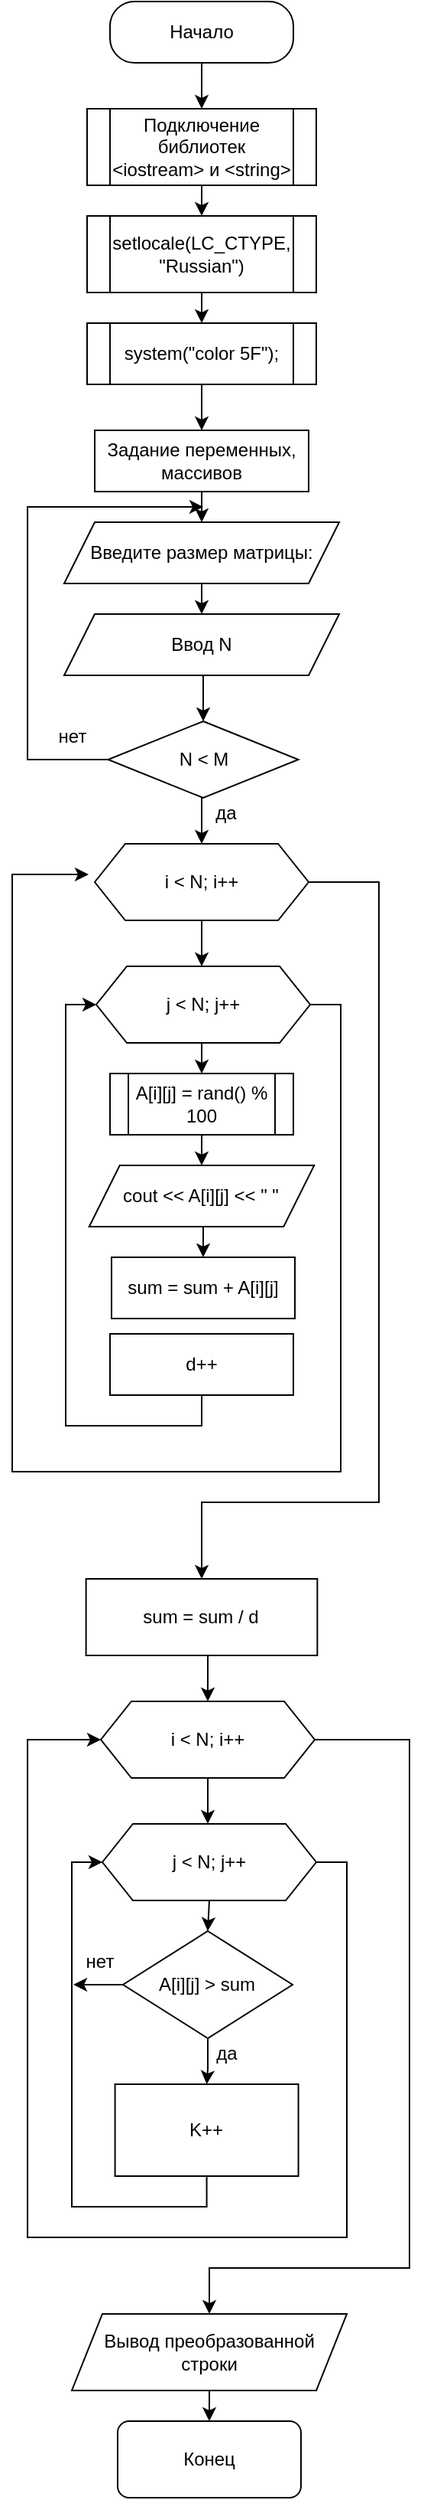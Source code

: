 <mxfile version="13.9.9" type="device" pages="2"><diagram id="VwsgiPakVM_n2gE68wag" name="Страница 1"><mxGraphModel dx="727" dy="856" grid="1" gridSize="10" guides="1" tooltips="1" connect="1" arrows="1" fold="1" page="1" pageScale="1" pageWidth="827" pageHeight="1169" math="0" shadow="0"><root><mxCell id="0"/><mxCell id="1" parent="0"/><mxCell id="G8iRpEuHHdSyhAjm9Rf_-1" style="edgeStyle=orthogonalEdgeStyle;rounded=0;orthogonalLoop=1;jettySize=auto;html=1;exitX=0.5;exitY=1;exitDx=0;exitDy=0;entryX=0.5;entryY=0;entryDx=0;entryDy=0;" edge="1" parent="1" source="G8iRpEuHHdSyhAjm9Rf_-2"><mxGeometry relative="1" as="geometry"><mxPoint x="344" y="120" as="targetPoint"/></mxGeometry></mxCell><mxCell id="G8iRpEuHHdSyhAjm9Rf_-2" value="Начало" style="rounded=1;whiteSpace=wrap;html=1;fontSize=12;glass=0;strokeWidth=1;shadow=0;arcSize=40;" vertex="1" parent="1"><mxGeometry x="284" y="50" width="120" height="40" as="geometry"/></mxCell><mxCell id="G8iRpEuHHdSyhAjm9Rf_-3" style="edgeStyle=orthogonalEdgeStyle;rounded=0;orthogonalLoop=1;jettySize=auto;html=1;exitX=0.5;exitY=1;exitDx=0;exitDy=0;entryX=0.5;entryY=0;entryDx=0;entryDy=0;" edge="1" parent="1"><mxGeometry relative="1" as="geometry"><mxPoint x="344" y="370" as="sourcePoint"/><mxPoint x="344" y="390" as="targetPoint"/></mxGeometry></mxCell><mxCell id="G8iRpEuHHdSyhAjm9Rf_-4" style="edgeStyle=orthogonalEdgeStyle;rounded=0;orthogonalLoop=1;jettySize=auto;html=1;exitX=0.5;exitY=1;exitDx=0;exitDy=0;entryX=0.5;entryY=0;entryDx=0;entryDy=0;" edge="1" parent="1"><mxGeometry relative="1" as="geometry"><mxPoint x="344" y="600" as="targetPoint"/><mxPoint x="344" y="570" as="sourcePoint"/></mxGeometry></mxCell><mxCell id="G8iRpEuHHdSyhAjm9Rf_-5" value="Конец" style="rounded=1;whiteSpace=wrap;html=1;" vertex="1" parent="1"><mxGeometry x="288.99" y="1630" width="120" height="50" as="geometry"/></mxCell><mxCell id="G8iRpEuHHdSyhAjm9Rf_-6" style="edgeStyle=orthogonalEdgeStyle;rounded=0;orthogonalLoop=1;jettySize=auto;html=1;exitX=0.5;exitY=1;exitDx=0;exitDy=0;entryX=0.5;entryY=0;entryDx=0;entryDy=0;" edge="1" parent="1"><mxGeometry relative="1" as="geometry"><mxPoint x="344" y="650" as="sourcePoint"/><mxPoint x="344" y="680" as="targetPoint"/></mxGeometry></mxCell><mxCell id="G8iRpEuHHdSyhAjm9Rf_-7" style="edgeStyle=orthogonalEdgeStyle;rounded=0;orthogonalLoop=1;jettySize=auto;html=1;exitX=0.5;exitY=1;exitDx=0;exitDy=0;" edge="1" parent="1" source="G8iRpEuHHdSyhAjm9Rf_-8"><mxGeometry relative="1" as="geometry"><mxPoint x="344" y="450" as="targetPoint"/></mxGeometry></mxCell><mxCell id="G8iRpEuHHdSyhAjm9Rf_-8" value="Введите размер матрицы:" style="shape=parallelogram;perimeter=parallelogramPerimeter;whiteSpace=wrap;html=1;fixedSize=1;" vertex="1" parent="1"><mxGeometry x="254" y="390" width="180" height="40" as="geometry"/></mxCell><mxCell id="G8iRpEuHHdSyhAjm9Rf_-9" style="edgeStyle=orthogonalEdgeStyle;rounded=0;orthogonalLoop=1;jettySize=auto;html=1;exitX=1;exitY=0.5;exitDx=0;exitDy=0;" edge="1" parent="1" source="G8iRpEuHHdSyhAjm9Rf_-10"><mxGeometry relative="1" as="geometry"><Array as="points"><mxPoint x="460" y="625"/><mxPoint x="460" y="1030"/><mxPoint x="344" y="1030"/></Array><mxPoint x="344" y="1080" as="targetPoint"/></mxGeometry></mxCell><mxCell id="G8iRpEuHHdSyhAjm9Rf_-10" value="i &amp;lt; N; i++" style="shape=hexagon;perimeter=hexagonPerimeter2;whiteSpace=wrap;html=1;fixedSize=1;" vertex="1" parent="1"><mxGeometry x="274" y="600" width="140" height="50" as="geometry"/></mxCell><mxCell id="G8iRpEuHHdSyhAjm9Rf_-11" value="Задание переменных, массивов" style="rounded=0;whiteSpace=wrap;html=1;" vertex="1" parent="1"><mxGeometry x="274" y="330" width="140" height="40" as="geometry"/></mxCell><mxCell id="G8iRpEuHHdSyhAjm9Rf_-13" style="edgeStyle=orthogonalEdgeStyle;rounded=0;orthogonalLoop=1;jettySize=auto;html=1;exitX=0.5;exitY=1;exitDx=0;exitDy=0;entryX=0.5;entryY=0;entryDx=0;entryDy=0;" edge="1" parent="1" source="G8iRpEuHHdSyhAjm9Rf_-14" target="G8iRpEuHHdSyhAjm9Rf_-16"><mxGeometry relative="1" as="geometry"/></mxCell><mxCell id="G8iRpEuHHdSyhAjm9Rf_-14" value="Подключение библиотек &amp;lt;iostream&amp;gt; и &amp;lt;string&amp;gt;" style="shape=process;whiteSpace=wrap;html=1;backgroundOutline=1;" vertex="1" parent="1"><mxGeometry x="269" y="120" width="150" height="50" as="geometry"/></mxCell><mxCell id="G8iRpEuHHdSyhAjm9Rf_-15" style="edgeStyle=orthogonalEdgeStyle;rounded=0;orthogonalLoop=1;jettySize=auto;html=1;exitX=0.5;exitY=1;exitDx=0;exitDy=0;entryX=0.5;entryY=0;entryDx=0;entryDy=0;" edge="1" parent="1" source="G8iRpEuHHdSyhAjm9Rf_-16" target="G8iRpEuHHdSyhAjm9Rf_-18"><mxGeometry relative="1" as="geometry"/></mxCell><mxCell id="G8iRpEuHHdSyhAjm9Rf_-16" value="setlocale(LC_CTYPE, &quot;Russian&quot;)" style="shape=process;whiteSpace=wrap;html=1;backgroundOutline=1;" vertex="1" parent="1"><mxGeometry x="269" y="190" width="150" height="50" as="geometry"/></mxCell><mxCell id="G8iRpEuHHdSyhAjm9Rf_-17" style="edgeStyle=orthogonalEdgeStyle;rounded=0;orthogonalLoop=1;jettySize=auto;html=1;exitX=0.5;exitY=1;exitDx=0;exitDy=0;entryX=0.5;entryY=0;entryDx=0;entryDy=0;" edge="1" parent="1" source="G8iRpEuHHdSyhAjm9Rf_-18" target="G8iRpEuHHdSyhAjm9Rf_-11"><mxGeometry relative="1" as="geometry"/></mxCell><mxCell id="G8iRpEuHHdSyhAjm9Rf_-18" value="system(&quot;color 5F&quot;);" style="shape=process;whiteSpace=wrap;html=1;backgroundOutline=1;" vertex="1" parent="1"><mxGeometry x="269" y="260" width="150" height="40" as="geometry"/></mxCell><mxCell id="G8iRpEuHHdSyhAjm9Rf_-19" style="edgeStyle=orthogonalEdgeStyle;rounded=0;orthogonalLoop=1;jettySize=auto;html=1;exitX=0.5;exitY=1;exitDx=0;exitDy=0;entryX=0.5;entryY=0;entryDx=0;entryDy=0;" edge="1" parent="1" source="G8iRpEuHHdSyhAjm9Rf_-20" target="G8iRpEuHHdSyhAjm9Rf_-5"><mxGeometry relative="1" as="geometry"/></mxCell><mxCell id="G8iRpEuHHdSyhAjm9Rf_-20" value="Вывод преобразованной&lt;br&gt;строки" style="shape=parallelogram;perimeter=parallelogramPerimeter;whiteSpace=wrap;html=1;fixedSize=1;" vertex="1" parent="1"><mxGeometry x="258.99" y="1560" width="180" height="50" as="geometry"/></mxCell><mxCell id="G8iRpEuHHdSyhAjm9Rf_-33" style="edgeStyle=orthogonalEdgeStyle;rounded=0;orthogonalLoop=1;jettySize=auto;html=1;exitX=0.5;exitY=1;exitDx=0;exitDy=0;entryX=0.5;entryY=0;entryDx=0;entryDy=0;" edge="1" parent="1" source="G8iRpEuHHdSyhAjm9Rf_-31" target="G8iRpEuHHdSyhAjm9Rf_-32"><mxGeometry relative="1" as="geometry"/></mxCell><mxCell id="G8iRpEuHHdSyhAjm9Rf_-31" value="Ввод N" style="shape=parallelogram;perimeter=parallelogramPerimeter;whiteSpace=wrap;html=1;fixedSize=1;" vertex="1" parent="1"><mxGeometry x="254" y="450" width="180" height="40" as="geometry"/></mxCell><mxCell id="G8iRpEuHHdSyhAjm9Rf_-35" style="edgeStyle=orthogonalEdgeStyle;rounded=0;orthogonalLoop=1;jettySize=auto;html=1;exitX=0;exitY=0.5;exitDx=0;exitDy=0;" edge="1" parent="1" source="G8iRpEuHHdSyhAjm9Rf_-32"><mxGeometry relative="1" as="geometry"><mxPoint x="345" y="380" as="targetPoint"/><Array as="points"><mxPoint x="230" y="545"/><mxPoint x="230" y="380"/></Array></mxGeometry></mxCell><mxCell id="G8iRpEuHHdSyhAjm9Rf_-32" value="N &amp;lt; M" style="rhombus;whiteSpace=wrap;html=1;" vertex="1" parent="1"><mxGeometry x="282.75" y="520" width="124.5" height="50" as="geometry"/></mxCell><mxCell id="G8iRpEuHHdSyhAjm9Rf_-34" value="да" style="text;html=1;strokeColor=none;fillColor=none;align=center;verticalAlign=middle;whiteSpace=wrap;rounded=0;" vertex="1" parent="1"><mxGeometry x="340" y="570" width="40" height="20" as="geometry"/></mxCell><mxCell id="G8iRpEuHHdSyhAjm9Rf_-36" value="нет" style="text;html=1;align=center;verticalAlign=middle;resizable=0;points=[];autosize=1;" vertex="1" parent="1"><mxGeometry x="244" y="520" width="30" height="20" as="geometry"/></mxCell><mxCell id="G8iRpEuHHdSyhAjm9Rf_-39" style="edgeStyle=orthogonalEdgeStyle;rounded=0;orthogonalLoop=1;jettySize=auto;html=1;exitX=0.5;exitY=1;exitDx=0;exitDy=0;entryX=0.5;entryY=0;entryDx=0;entryDy=0;" edge="1" parent="1" source="G8iRpEuHHdSyhAjm9Rf_-37" target="G8iRpEuHHdSyhAjm9Rf_-38"><mxGeometry relative="1" as="geometry"/></mxCell><mxCell id="G8iRpEuHHdSyhAjm9Rf_-46" style="edgeStyle=orthogonalEdgeStyle;rounded=0;orthogonalLoop=1;jettySize=auto;html=1;exitX=1;exitY=0.5;exitDx=0;exitDy=0;" edge="1" parent="1" source="G8iRpEuHHdSyhAjm9Rf_-37"><mxGeometry relative="1" as="geometry"><mxPoint x="270" y="620.0" as="targetPoint"/><Array as="points"><mxPoint x="435" y="705"/><mxPoint x="435" y="1010"/><mxPoint x="220" y="1010"/><mxPoint x="220" y="620"/></Array></mxGeometry></mxCell><mxCell id="G8iRpEuHHdSyhAjm9Rf_-37" value="j &amp;lt; N; j++" style="shape=hexagon;perimeter=hexagonPerimeter2;whiteSpace=wrap;html=1;fixedSize=1;" vertex="1" parent="1"><mxGeometry x="275" y="680" width="140" height="50" as="geometry"/></mxCell><mxCell id="G8iRpEuHHdSyhAjm9Rf_-42" style="edgeStyle=orthogonalEdgeStyle;rounded=0;orthogonalLoop=1;jettySize=auto;html=1;exitX=0.5;exitY=1;exitDx=0;exitDy=0;entryX=0.5;entryY=0;entryDx=0;entryDy=0;" edge="1" parent="1" source="G8iRpEuHHdSyhAjm9Rf_-38" target="G8iRpEuHHdSyhAjm9Rf_-40"><mxGeometry relative="1" as="geometry"/></mxCell><mxCell id="G8iRpEuHHdSyhAjm9Rf_-38" value="A[i][j] = rand() % 100" style="shape=process;whiteSpace=wrap;html=1;backgroundOutline=1;" vertex="1" parent="1"><mxGeometry x="284" y="750" width="120" height="40" as="geometry"/></mxCell><mxCell id="G8iRpEuHHdSyhAjm9Rf_-43" style="edgeStyle=orthogonalEdgeStyle;rounded=0;orthogonalLoop=1;jettySize=auto;html=1;exitX=0.5;exitY=1;exitDx=0;exitDy=0;entryX=0.5;entryY=0;entryDx=0;entryDy=0;" edge="1" parent="1" source="G8iRpEuHHdSyhAjm9Rf_-40" target="G8iRpEuHHdSyhAjm9Rf_-41"><mxGeometry relative="1" as="geometry"/></mxCell><mxCell id="G8iRpEuHHdSyhAjm9Rf_-40" value="cout &amp;lt;&amp;lt; A[i][j] &amp;lt;&amp;lt; &quot; &quot;" style="shape=parallelogram;perimeter=parallelogramPerimeter;whiteSpace=wrap;html=1;fixedSize=1;" vertex="1" parent="1"><mxGeometry x="270.37" y="810" width="147.25" height="40" as="geometry"/></mxCell><mxCell id="G8iRpEuHHdSyhAjm9Rf_-41" value="sum = sum + A[i][j]" style="rounded=0;whiteSpace=wrap;html=1;" vertex="1" parent="1"><mxGeometry x="285" y="870" width="120" height="40" as="geometry"/></mxCell><mxCell id="G8iRpEuHHdSyhAjm9Rf_-45" style="edgeStyle=orthogonalEdgeStyle;rounded=0;orthogonalLoop=1;jettySize=auto;html=1;exitX=0.5;exitY=1;exitDx=0;exitDy=0;entryX=0;entryY=0.5;entryDx=0;entryDy=0;" edge="1" parent="1" source="G8iRpEuHHdSyhAjm9Rf_-44" target="G8iRpEuHHdSyhAjm9Rf_-37"><mxGeometry relative="1" as="geometry"><Array as="points"><mxPoint x="344" y="980"/><mxPoint x="255" y="980"/><mxPoint x="255" y="705"/></Array></mxGeometry></mxCell><mxCell id="G8iRpEuHHdSyhAjm9Rf_-44" value="d++" style="rounded=0;whiteSpace=wrap;html=1;" vertex="1" parent="1"><mxGeometry x="284" y="920" width="120" height="40" as="geometry"/></mxCell><mxCell id="G8iRpEuHHdSyhAjm9Rf_-62" style="edgeStyle=orthogonalEdgeStyle;rounded=0;orthogonalLoop=1;jettySize=auto;html=1;exitX=0.5;exitY=1;exitDx=0;exitDy=0;entryX=0.5;entryY=0;entryDx=0;entryDy=0;" edge="1" parent="1" source="G8iRpEuHHdSyhAjm9Rf_-47" target="G8iRpEuHHdSyhAjm9Rf_-50"><mxGeometry relative="1" as="geometry"/></mxCell><mxCell id="G8iRpEuHHdSyhAjm9Rf_-47" value="sum = sum / d" style="rounded=0;whiteSpace=wrap;html=1;" vertex="1" parent="1"><mxGeometry x="268.31" y="1080" width="151.37" height="50" as="geometry"/></mxCell><mxCell id="G8iRpEuHHdSyhAjm9Rf_-48" style="edgeStyle=orthogonalEdgeStyle;rounded=0;orthogonalLoop=1;jettySize=auto;html=1;exitX=0.5;exitY=1;exitDx=0;exitDy=0;entryX=0.5;entryY=0;entryDx=0;entryDy=0;" edge="1" parent="1"><mxGeometry relative="1" as="geometry"><mxPoint x="347.99" y="1210.0" as="sourcePoint"/><mxPoint x="347.99" y="1240.0" as="targetPoint"/></mxGeometry></mxCell><mxCell id="G8iRpEuHHdSyhAjm9Rf_-69" style="edgeStyle=orthogonalEdgeStyle;rounded=0;orthogonalLoop=1;jettySize=auto;html=1;exitX=1;exitY=0.5;exitDx=0;exitDy=0;" edge="1" parent="1" source="G8iRpEuHHdSyhAjm9Rf_-50" target="G8iRpEuHHdSyhAjm9Rf_-20"><mxGeometry relative="1" as="geometry"><Array as="points"><mxPoint x="480" y="1185"/><mxPoint x="480" y="1530"/><mxPoint x="349" y="1530"/></Array></mxGeometry></mxCell><mxCell id="G8iRpEuHHdSyhAjm9Rf_-50" value="i &amp;lt; N; i++" style="shape=hexagon;perimeter=hexagonPerimeter2;whiteSpace=wrap;html=1;fixedSize=1;" vertex="1" parent="1"><mxGeometry x="277.99" y="1160" width="140" height="50" as="geometry"/></mxCell><mxCell id="G8iRpEuHHdSyhAjm9Rf_-51" style="edgeStyle=orthogonalEdgeStyle;rounded=0;orthogonalLoop=1;jettySize=auto;html=1;exitX=0.5;exitY=1;exitDx=0;exitDy=0;entryX=0.5;entryY=0;entryDx=0;entryDy=0;" edge="1" parent="1" source="G8iRpEuHHdSyhAjm9Rf_-53"><mxGeometry relative="1" as="geometry"><mxPoint x="347.99" y="1310" as="targetPoint"/></mxGeometry></mxCell><mxCell id="G8iRpEuHHdSyhAjm9Rf_-70" style="edgeStyle=orthogonalEdgeStyle;rounded=0;orthogonalLoop=1;jettySize=auto;html=1;exitX=1;exitY=0.5;exitDx=0;exitDy=0;entryX=0;entryY=0.5;entryDx=0;entryDy=0;" edge="1" parent="1" source="G8iRpEuHHdSyhAjm9Rf_-53" target="G8iRpEuHHdSyhAjm9Rf_-50"><mxGeometry relative="1" as="geometry"><Array as="points"><mxPoint x="439" y="1265"/><mxPoint x="439" y="1510"/><mxPoint x="230" y="1510"/><mxPoint x="230" y="1185"/></Array></mxGeometry></mxCell><mxCell id="G8iRpEuHHdSyhAjm9Rf_-53" value="j &amp;lt; N; j++" style="shape=hexagon;perimeter=hexagonPerimeter2;whiteSpace=wrap;html=1;fixedSize=1;" vertex="1" parent="1"><mxGeometry x="278.99" y="1240" width="140" height="50" as="geometry"/></mxCell><mxCell id="G8iRpEuHHdSyhAjm9Rf_-65" style="edgeStyle=orthogonalEdgeStyle;rounded=0;orthogonalLoop=1;jettySize=auto;html=1;exitX=0;exitY=0.5;exitDx=0;exitDy=0;" edge="1" parent="1" source="G8iRpEuHHdSyhAjm9Rf_-64"><mxGeometry relative="1" as="geometry"><mxPoint x="260" y="1345.429" as="targetPoint"/></mxGeometry></mxCell><mxCell id="G8iRpEuHHdSyhAjm9Rf_-66" style="edgeStyle=orthogonalEdgeStyle;rounded=0;orthogonalLoop=1;jettySize=auto;html=1;exitX=0.5;exitY=1;exitDx=0;exitDy=0;" edge="1" parent="1" source="G8iRpEuHHdSyhAjm9Rf_-64" target="G8iRpEuHHdSyhAjm9Rf_-67"><mxGeometry relative="1" as="geometry"><mxPoint x="347.286" y="1440" as="targetPoint"/></mxGeometry></mxCell><mxCell id="G8iRpEuHHdSyhAjm9Rf_-64" value="A[i][j] &amp;gt; sum" style="rhombus;whiteSpace=wrap;html=1;" vertex="1" parent="1"><mxGeometry x="292.49" y="1310" width="111.01" height="70" as="geometry"/></mxCell><mxCell id="G8iRpEuHHdSyhAjm9Rf_-68" style="edgeStyle=orthogonalEdgeStyle;rounded=0;orthogonalLoop=1;jettySize=auto;html=1;exitX=0.5;exitY=1;exitDx=0;exitDy=0;entryX=0;entryY=0.5;entryDx=0;entryDy=0;" edge="1" parent="1" source="G8iRpEuHHdSyhAjm9Rf_-67" target="G8iRpEuHHdSyhAjm9Rf_-53"><mxGeometry relative="1" as="geometry"><Array as="points"><mxPoint x="347" y="1490"/><mxPoint x="259" y="1490"/><mxPoint x="259" y="1265"/></Array></mxGeometry></mxCell><mxCell id="G8iRpEuHHdSyhAjm9Rf_-67" value="K++" style="rounded=0;whiteSpace=wrap;html=1;" vertex="1" parent="1"><mxGeometry x="287.286" y="1410" width="120" height="60" as="geometry"/></mxCell><mxCell id="G8iRpEuHHdSyhAjm9Rf_-71" value="да" style="text;html=1;align=center;verticalAlign=middle;resizable=0;points=[];autosize=1;" vertex="1" parent="1"><mxGeometry x="345" y="1380" width="30" height="20" as="geometry"/></mxCell><mxCell id="G8iRpEuHHdSyhAjm9Rf_-72" value="нет" style="text;html=1;align=center;verticalAlign=middle;resizable=0;points=[];autosize=1;" vertex="1" parent="1"><mxGeometry x="262.49" y="1320" width="30" height="20" as="geometry"/></mxCell></root></mxGraphModel></diagram><diagram id="GJTDcfI-UlYJy17c7XPh" name="Страница 2"><mxGraphModel dx="599" dy="705" grid="1" gridSize="10" guides="1" tooltips="1" connect="1" arrows="1" fold="1" page="1" pageScale="1" pageWidth="827" pageHeight="1169" math="0" shadow="0"><root><mxCell id="idYTpnSbqQz4V-VLCNb9-0"/><mxCell id="idYTpnSbqQz4V-VLCNb9-1" parent="idYTpnSbqQz4V-VLCNb9-0"/><mxCell id="1GQnOdvc4HSOcFrg8C30-0" style="edgeStyle=orthogonalEdgeStyle;rounded=0;orthogonalLoop=1;jettySize=auto;html=1;exitX=0.5;exitY=1;exitDx=0;exitDy=0;entryX=0.5;entryY=0;entryDx=0;entryDy=0;" edge="1" parent="idYTpnSbqQz4V-VLCNb9-1" source="1GQnOdvc4HSOcFrg8C30-1"><mxGeometry relative="1" as="geometry"><mxPoint x="344" y="120" as="targetPoint"/></mxGeometry></mxCell><mxCell id="1GQnOdvc4HSOcFrg8C30-1" value="Начало" style="rounded=1;whiteSpace=wrap;html=1;fontSize=12;glass=0;strokeWidth=1;shadow=0;arcSize=40;" vertex="1" parent="idYTpnSbqQz4V-VLCNb9-1"><mxGeometry x="284" y="50" width="120" height="40" as="geometry"/></mxCell><mxCell id="1GQnOdvc4HSOcFrg8C30-4" value="Конец" style="rounded=1;whiteSpace=wrap;html=1;" vertex="1" parent="idYTpnSbqQz4V-VLCNb9-1"><mxGeometry x="288.48" y="1690" width="120" height="50" as="geometry"/></mxCell><mxCell id="0QwOuYM14ga-oJ5qU6xC-13" style="edgeStyle=orthogonalEdgeStyle;rounded=0;orthogonalLoop=1;jettySize=auto;html=1;exitX=0.5;exitY=1;exitDx=0;exitDy=0;entryX=0.5;entryY=0;entryDx=0;entryDy=0;" edge="1" parent="idYTpnSbqQz4V-VLCNb9-1" source="1GQnOdvc4HSOcFrg8C30-10" target="0QwOuYM14ga-oJ5qU6xC-2"><mxGeometry relative="1" as="geometry"/></mxCell><mxCell id="1GQnOdvc4HSOcFrg8C30-10" value="Задание переменных, массивов" style="rounded=0;whiteSpace=wrap;html=1;" vertex="1" parent="idYTpnSbqQz4V-VLCNb9-1"><mxGeometry x="274" y="330" width="140" height="40" as="geometry"/></mxCell><mxCell id="1GQnOdvc4HSOcFrg8C30-11" style="edgeStyle=orthogonalEdgeStyle;rounded=0;orthogonalLoop=1;jettySize=auto;html=1;exitX=0.5;exitY=1;exitDx=0;exitDy=0;entryX=0.5;entryY=0;entryDx=0;entryDy=0;" edge="1" parent="idYTpnSbqQz4V-VLCNb9-1" source="1GQnOdvc4HSOcFrg8C30-12" target="1GQnOdvc4HSOcFrg8C30-14"><mxGeometry relative="1" as="geometry"/></mxCell><mxCell id="1GQnOdvc4HSOcFrg8C30-12" value="Подключение библиотек &amp;lt;iostream&amp;gt; и &amp;lt;string&amp;gt;" style="shape=process;whiteSpace=wrap;html=1;backgroundOutline=1;" vertex="1" parent="idYTpnSbqQz4V-VLCNb9-1"><mxGeometry x="269" y="120" width="150" height="50" as="geometry"/></mxCell><mxCell id="1GQnOdvc4HSOcFrg8C30-13" style="edgeStyle=orthogonalEdgeStyle;rounded=0;orthogonalLoop=1;jettySize=auto;html=1;exitX=0.5;exitY=1;exitDx=0;exitDy=0;entryX=0.5;entryY=0;entryDx=0;entryDy=0;" edge="1" parent="idYTpnSbqQz4V-VLCNb9-1" source="1GQnOdvc4HSOcFrg8C30-14" target="1GQnOdvc4HSOcFrg8C30-16"><mxGeometry relative="1" as="geometry"/></mxCell><mxCell id="1GQnOdvc4HSOcFrg8C30-14" value="setlocale(LC_CTYPE, &quot;Russian&quot;)" style="shape=process;whiteSpace=wrap;html=1;backgroundOutline=1;" vertex="1" parent="idYTpnSbqQz4V-VLCNb9-1"><mxGeometry x="269" y="190" width="150" height="50" as="geometry"/></mxCell><mxCell id="1GQnOdvc4HSOcFrg8C30-15" style="edgeStyle=orthogonalEdgeStyle;rounded=0;orthogonalLoop=1;jettySize=auto;html=1;exitX=0.5;exitY=1;exitDx=0;exitDy=0;entryX=0.5;entryY=0;entryDx=0;entryDy=0;" edge="1" parent="idYTpnSbqQz4V-VLCNb9-1" source="1GQnOdvc4HSOcFrg8C30-16" target="1GQnOdvc4HSOcFrg8C30-10"><mxGeometry relative="1" as="geometry"/></mxCell><mxCell id="1GQnOdvc4HSOcFrg8C30-16" value="system(&quot;color 5F&quot;);" style="shape=process;whiteSpace=wrap;html=1;backgroundOutline=1;" vertex="1" parent="idYTpnSbqQz4V-VLCNb9-1"><mxGeometry x="269" y="260" width="150" height="40" as="geometry"/></mxCell><mxCell id="1GQnOdvc4HSOcFrg8C30-17" style="edgeStyle=orthogonalEdgeStyle;rounded=0;orthogonalLoop=1;jettySize=auto;html=1;exitX=0.5;exitY=1;exitDx=0;exitDy=0;entryX=0.5;entryY=0;entryDx=0;entryDy=0;" edge="1" parent="idYTpnSbqQz4V-VLCNb9-1" source="1GQnOdvc4HSOcFrg8C30-18" target="1GQnOdvc4HSOcFrg8C30-4"><mxGeometry relative="1" as="geometry"/></mxCell><mxCell id="1GQnOdvc4HSOcFrg8C30-18" value="Вывод преобразованного массива" style="shape=parallelogram;perimeter=parallelogramPerimeter;whiteSpace=wrap;html=1;fixedSize=1;" vertex="1" parent="idYTpnSbqQz4V-VLCNb9-1"><mxGeometry x="258.48" y="1620" width="180" height="50" as="geometry"/></mxCell><mxCell id="1GQnOdvc4HSOcFrg8C30-37" style="edgeStyle=orthogonalEdgeStyle;rounded=0;orthogonalLoop=1;jettySize=auto;html=1;exitX=0.5;exitY=1;exitDx=0;exitDy=0;entryX=0.5;entryY=0;entryDx=0;entryDy=0;" edge="1" parent="idYTpnSbqQz4V-VLCNb9-1"><mxGeometry relative="1" as="geometry"><mxPoint x="341.96" y="1270" as="sourcePoint"/><mxPoint x="341.96" y="1300" as="targetPoint"/></mxGeometry></mxCell><mxCell id="1GQnOdvc4HSOcFrg8C30-38" style="edgeStyle=orthogonalEdgeStyle;rounded=0;orthogonalLoop=1;jettySize=auto;html=1;exitX=1;exitY=0.5;exitDx=0;exitDy=0;" edge="1" parent="idYTpnSbqQz4V-VLCNb9-1" source="1GQnOdvc4HSOcFrg8C30-39" target="1GQnOdvc4HSOcFrg8C30-18"><mxGeometry relative="1" as="geometry"><Array as="points"><mxPoint x="473.97" y="1245"/><mxPoint x="473.97" y="1590"/><mxPoint x="342.97" y="1590"/></Array></mxGeometry></mxCell><mxCell id="1GQnOdvc4HSOcFrg8C30-39" value="i &amp;lt; N; i++" style="shape=hexagon;perimeter=hexagonPerimeter2;whiteSpace=wrap;html=1;fixedSize=1;" vertex="1" parent="idYTpnSbqQz4V-VLCNb9-1"><mxGeometry x="271.96" y="1220" width="140" height="50" as="geometry"/></mxCell><mxCell id="1GQnOdvc4HSOcFrg8C30-40" style="edgeStyle=orthogonalEdgeStyle;rounded=0;orthogonalLoop=1;jettySize=auto;html=1;exitX=0.5;exitY=1;exitDx=0;exitDy=0;entryX=0.5;entryY=0;entryDx=0;entryDy=0;" edge="1" parent="idYTpnSbqQz4V-VLCNb9-1" source="1GQnOdvc4HSOcFrg8C30-42"><mxGeometry relative="1" as="geometry"><mxPoint x="341.96" y="1370" as="targetPoint"/></mxGeometry></mxCell><mxCell id="1GQnOdvc4HSOcFrg8C30-41" style="edgeStyle=orthogonalEdgeStyle;rounded=0;orthogonalLoop=1;jettySize=auto;html=1;exitX=1;exitY=0.5;exitDx=0;exitDy=0;entryX=0;entryY=0.5;entryDx=0;entryDy=0;" edge="1" parent="idYTpnSbqQz4V-VLCNb9-1" source="1GQnOdvc4HSOcFrg8C30-42" target="1GQnOdvc4HSOcFrg8C30-39"><mxGeometry relative="1" as="geometry"><Array as="points"><mxPoint x="432.97" y="1325"/><mxPoint x="432.97" y="1570"/><mxPoint x="223.97" y="1570"/><mxPoint x="223.97" y="1245"/></Array></mxGeometry></mxCell><mxCell id="1GQnOdvc4HSOcFrg8C30-42" value="j &amp;lt; N; j++" style="shape=hexagon;perimeter=hexagonPerimeter2;whiteSpace=wrap;html=1;fixedSize=1;" vertex="1" parent="idYTpnSbqQz4V-VLCNb9-1"><mxGeometry x="272.96" y="1300" width="140" height="50" as="geometry"/></mxCell><mxCell id="1GQnOdvc4HSOcFrg8C30-46" style="edgeStyle=orthogonalEdgeStyle;rounded=0;orthogonalLoop=1;jettySize=auto;html=1;exitX=0.5;exitY=1;exitDx=0;exitDy=0;entryX=0;entryY=0.5;entryDx=0;entryDy=0;" edge="1" parent="idYTpnSbqQz4V-VLCNb9-1" source="1GQnOdvc4HSOcFrg8C30-47" target="1GQnOdvc4HSOcFrg8C30-42"><mxGeometry relative="1" as="geometry"><Array as="points"><mxPoint x="340.97" y="1550"/><mxPoint x="252.97" y="1550"/><mxPoint x="252.97" y="1325"/></Array></mxGeometry></mxCell><mxCell id="1GQnOdvc4HSOcFrg8C30-47" value="&amp;nbsp;matrix[i][q] = temp" style="rounded=0;whiteSpace=wrap;html=1;" vertex="1" parent="idYTpnSbqQz4V-VLCNb9-1"><mxGeometry x="281.26" y="1490" width="120" height="40" as="geometry"/></mxCell><mxCell id="0QwOuYM14ga-oJ5qU6xC-1" style="edgeStyle=orthogonalEdgeStyle;rounded=0;orthogonalLoop=1;jettySize=auto;html=1;exitX=0.5;exitY=1;exitDx=0;exitDy=0;entryX=0.5;entryY=0;entryDx=0;entryDy=0;" edge="1" parent="idYTpnSbqQz4V-VLCNb9-1"><mxGeometry relative="1" as="geometry"><mxPoint x="344" y="450.0" as="sourcePoint"/><mxPoint x="344" y="480.0" as="targetPoint"/></mxGeometry></mxCell><mxCell id="0QwOuYM14ga-oJ5qU6xC-19" style="edgeStyle=orthogonalEdgeStyle;rounded=0;orthogonalLoop=1;jettySize=auto;html=1;exitX=1;exitY=0.5;exitDx=0;exitDy=0;" edge="1" parent="idYTpnSbqQz4V-VLCNb9-1" source="0QwOuYM14ga-oJ5qU6xC-2"><mxGeometry relative="1" as="geometry"><mxPoint x="348" y="660.0" as="targetPoint"/><Array as="points"><mxPoint x="450" y="425"/><mxPoint x="450" y="640"/><mxPoint x="348" y="640"/></Array></mxGeometry></mxCell><mxCell id="0QwOuYM14ga-oJ5qU6xC-2" value="i &amp;lt; N; i++" style="shape=hexagon;perimeter=hexagonPerimeter2;whiteSpace=wrap;html=1;fixedSize=1;" vertex="1" parent="idYTpnSbqQz4V-VLCNb9-1"><mxGeometry x="274" y="400" width="140" height="50" as="geometry"/></mxCell><mxCell id="0QwOuYM14ga-oJ5qU6xC-3" style="edgeStyle=orthogonalEdgeStyle;rounded=0;orthogonalLoop=1;jettySize=auto;html=1;exitX=0.5;exitY=1;exitDx=0;exitDy=0;entryX=0.5;entryY=0;entryDx=0;entryDy=0;" edge="1" parent="idYTpnSbqQz4V-VLCNb9-1" source="0QwOuYM14ga-oJ5qU6xC-5" target="0QwOuYM14ga-oJ5qU6xC-7"><mxGeometry relative="1" as="geometry"/></mxCell><mxCell id="0QwOuYM14ga-oJ5qU6xC-14" style="edgeStyle=orthogonalEdgeStyle;rounded=0;orthogonalLoop=1;jettySize=auto;html=1;exitX=1;exitY=0.5;exitDx=0;exitDy=0;entryX=0;entryY=0.5;entryDx=0;entryDy=0;" edge="1" parent="idYTpnSbqQz4V-VLCNb9-1" source="0QwOuYM14ga-oJ5qU6xC-5" target="0QwOuYM14ga-oJ5qU6xC-2"><mxGeometry relative="1" as="geometry"><Array as="points"><mxPoint x="435" y="505"/><mxPoint x="435" y="630"/><mxPoint x="230" y="630"/><mxPoint x="230" y="425"/></Array></mxGeometry></mxCell><mxCell id="0QwOuYM14ga-oJ5qU6xC-5" value="j &amp;lt; M; j++" style="shape=hexagon;perimeter=hexagonPerimeter2;whiteSpace=wrap;html=1;fixedSize=1;" vertex="1" parent="idYTpnSbqQz4V-VLCNb9-1"><mxGeometry x="275" y="480" width="140" height="50" as="geometry"/></mxCell><mxCell id="0QwOuYM14ga-oJ5qU6xC-18" style="edgeStyle=orthogonalEdgeStyle;rounded=0;orthogonalLoop=1;jettySize=auto;html=1;exitX=0.5;exitY=1;exitDx=0;exitDy=0;entryX=0;entryY=0.5;entryDx=0;entryDy=0;" edge="1" parent="idYTpnSbqQz4V-VLCNb9-1" source="0QwOuYM14ga-oJ5qU6xC-7" target="0QwOuYM14ga-oJ5qU6xC-5"><mxGeometry relative="1" as="geometry"><Array as="points"><mxPoint x="344" y="610"/><mxPoint x="255" y="610"/><mxPoint x="255" y="505"/></Array></mxGeometry></mxCell><mxCell id="0QwOuYM14ga-oJ5qU6xC-7" value="matrix[i][j] = rand() % 10" style="shape=process;whiteSpace=wrap;html=1;backgroundOutline=1;" vertex="1" parent="idYTpnSbqQz4V-VLCNb9-1"><mxGeometry x="284" y="550" width="120" height="40" as="geometry"/></mxCell><mxCell id="0QwOuYM14ga-oJ5qU6xC-22" style="edgeStyle=orthogonalEdgeStyle;rounded=0;orthogonalLoop=1;jettySize=auto;html=1;exitX=0.5;exitY=1;exitDx=0;exitDy=0;entryX=0.5;entryY=0;entryDx=0;entryDy=0;" edge="1" parent="idYTpnSbqQz4V-VLCNb9-1"><mxGeometry relative="1" as="geometry"><mxPoint x="347.97" y="710" as="sourcePoint"/><mxPoint x="347.97" y="740" as="targetPoint"/></mxGeometry></mxCell><mxCell id="0QwOuYM14ga-oJ5qU6xC-35" style="edgeStyle=orthogonalEdgeStyle;rounded=0;orthogonalLoop=1;jettySize=auto;html=1;exitX=1;exitY=0.5;exitDx=0;exitDy=0;" edge="1" parent="idYTpnSbqQz4V-VLCNb9-1" source="0QwOuYM14ga-oJ5qU6xC-23" target="0QwOuYM14ga-oJ5qU6xC-34"><mxGeometry relative="1" as="geometry"><Array as="points"><mxPoint x="480" y="685"/><mxPoint x="480" y="1030"/><mxPoint x="345" y="1030"/></Array></mxGeometry></mxCell><mxCell id="0QwOuYM14ga-oJ5qU6xC-23" value="i &amp;lt; N; i++" style="shape=hexagon;perimeter=hexagonPerimeter2;whiteSpace=wrap;html=1;fixedSize=1;" vertex="1" parent="idYTpnSbqQz4V-VLCNb9-1"><mxGeometry x="277.97" y="660" width="140" height="50" as="geometry"/></mxCell><mxCell id="0QwOuYM14ga-oJ5qU6xC-24" style="edgeStyle=orthogonalEdgeStyle;rounded=0;orthogonalLoop=1;jettySize=auto;html=1;exitX=0.5;exitY=1;exitDx=0;exitDy=0;entryX=0.5;entryY=0;entryDx=0;entryDy=0;" edge="1" parent="idYTpnSbqQz4V-VLCNb9-1" source="0QwOuYM14ga-oJ5qU6xC-26"><mxGeometry relative="1" as="geometry"><mxPoint x="347.97" y="810" as="targetPoint"/></mxGeometry></mxCell><mxCell id="0QwOuYM14ga-oJ5qU6xC-25" style="edgeStyle=orthogonalEdgeStyle;rounded=0;orthogonalLoop=1;jettySize=auto;html=1;exitX=1;exitY=0.5;exitDx=0;exitDy=0;entryX=0;entryY=0.5;entryDx=0;entryDy=0;" edge="1" parent="idYTpnSbqQz4V-VLCNb9-1" source="0QwOuYM14ga-oJ5qU6xC-26" target="0QwOuYM14ga-oJ5qU6xC-23"><mxGeometry relative="1" as="geometry"><Array as="points"><mxPoint x="438.98" y="765"/><mxPoint x="438.98" y="1010"/><mxPoint x="229.98" y="1010"/><mxPoint x="229.98" y="685"/></Array></mxGeometry></mxCell><mxCell id="0QwOuYM14ga-oJ5qU6xC-26" value="j &amp;lt; N; j++" style="shape=hexagon;perimeter=hexagonPerimeter2;whiteSpace=wrap;html=1;fixedSize=1;" vertex="1" parent="idYTpnSbqQz4V-VLCNb9-1"><mxGeometry x="278.97" y="740" width="140" height="50" as="geometry"/></mxCell><mxCell id="0QwOuYM14ga-oJ5qU6xC-27" style="edgeStyle=orthogonalEdgeStyle;rounded=0;orthogonalLoop=1;jettySize=auto;html=1;exitX=0;exitY=0.5;exitDx=0;exitDy=0;" edge="1" parent="idYTpnSbqQz4V-VLCNb9-1" source="0QwOuYM14ga-oJ5qU6xC-29"><mxGeometry relative="1" as="geometry"><mxPoint x="259.98" y="845.429" as="targetPoint"/></mxGeometry></mxCell><mxCell id="0QwOuYM14ga-oJ5qU6xC-28" style="edgeStyle=orthogonalEdgeStyle;rounded=0;orthogonalLoop=1;jettySize=auto;html=1;exitX=0.5;exitY=1;exitDx=0;exitDy=0;" edge="1" parent="idYTpnSbqQz4V-VLCNb9-1" source="0QwOuYM14ga-oJ5qU6xC-29" target="0QwOuYM14ga-oJ5qU6xC-31"><mxGeometry relative="1" as="geometry"><mxPoint x="347.266" y="940" as="targetPoint"/></mxGeometry></mxCell><mxCell id="0QwOuYM14ga-oJ5qU6xC-29" value="j % M == 0" style="rhombus;whiteSpace=wrap;html=1;" vertex="1" parent="idYTpnSbqQz4V-VLCNb9-1"><mxGeometry x="292.47" y="810" width="111.01" height="70" as="geometry"/></mxCell><mxCell id="0QwOuYM14ga-oJ5qU6xC-30" style="edgeStyle=orthogonalEdgeStyle;rounded=0;orthogonalLoop=1;jettySize=auto;html=1;exitX=0.5;exitY=1;exitDx=0;exitDy=0;entryX=0;entryY=0.5;entryDx=0;entryDy=0;" edge="1" parent="idYTpnSbqQz4V-VLCNb9-1" source="0QwOuYM14ga-oJ5qU6xC-31" target="0QwOuYM14ga-oJ5qU6xC-26"><mxGeometry relative="1" as="geometry"><Array as="points"><mxPoint x="346.98" y="990"/><mxPoint x="258.98" y="990"/><mxPoint x="258.98" y="765"/></Array></mxGeometry></mxCell><mxCell id="0QwOuYM14ga-oJ5qU6xC-31" value="cout &amp;lt;&amp;lt; setw(3) &amp;lt;&amp;lt; matrix[i][j]" style="rounded=0;whiteSpace=wrap;html=1;" vertex="1" parent="idYTpnSbqQz4V-VLCNb9-1"><mxGeometry x="287.266" y="910" width="120" height="60" as="geometry"/></mxCell><mxCell id="0QwOuYM14ga-oJ5qU6xC-32" value="да" style="text;html=1;align=center;verticalAlign=middle;resizable=0;points=[];autosize=1;" vertex="1" parent="idYTpnSbqQz4V-VLCNb9-1"><mxGeometry x="344.98" y="880" width="30" height="20" as="geometry"/></mxCell><mxCell id="0QwOuYM14ga-oJ5qU6xC-33" value="нет" style="text;html=1;align=center;verticalAlign=middle;resizable=0;points=[];autosize=1;" vertex="1" parent="idYTpnSbqQz4V-VLCNb9-1"><mxGeometry x="262.47" y="820" width="30" height="20" as="geometry"/></mxCell><mxCell id="0QwOuYM14ga-oJ5qU6xC-37" style="edgeStyle=orthogonalEdgeStyle;rounded=0;orthogonalLoop=1;jettySize=auto;html=1;exitX=0.5;exitY=1;exitDx=0;exitDy=0;entryX=0.5;entryY=0;entryDx=0;entryDy=0;" edge="1" parent="idYTpnSbqQz4V-VLCNb9-1" source="0QwOuYM14ga-oJ5qU6xC-34" target="0QwOuYM14ga-oJ5qU6xC-36"><mxGeometry relative="1" as="geometry"/></mxCell><mxCell id="0QwOuYM14ga-oJ5qU6xC-34" value="Введите номера столбцов" style="shape=parallelogram;perimeter=parallelogramPerimeter;whiteSpace=wrap;html=1;fixedSize=1;" vertex="1" parent="idYTpnSbqQz4V-VLCNb9-1"><mxGeometry x="249.51" y="1050" width="188.97" height="60" as="geometry"/></mxCell><mxCell id="0QwOuYM14ga-oJ5qU6xC-39" style="edgeStyle=orthogonalEdgeStyle;rounded=0;orthogonalLoop=1;jettySize=auto;html=1;exitX=0.5;exitY=1;exitDx=0;exitDy=0;entryX=0.5;entryY=0;entryDx=0;entryDy=0;" edge="1" parent="idYTpnSbqQz4V-VLCNb9-1" source="0QwOuYM14ga-oJ5qU6xC-36" target="1GQnOdvc4HSOcFrg8C30-39"><mxGeometry relative="1" as="geometry"/></mxCell><mxCell id="0QwOuYM14ga-oJ5qU6xC-36" value="Ввод p и q&amp;nbsp;" style="shape=parallelogram;perimeter=parallelogramPerimeter;whiteSpace=wrap;html=1;fixedSize=1;" vertex="1" parent="idYTpnSbqQz4V-VLCNb9-1"><mxGeometry x="250.52" y="1140" width="188.97" height="60" as="geometry"/></mxCell><mxCell id="0QwOuYM14ga-oJ5qU6xC-43" style="edgeStyle=orthogonalEdgeStyle;rounded=0;orthogonalLoop=1;jettySize=auto;html=1;exitX=0.5;exitY=1;exitDx=0;exitDy=0;entryX=0.5;entryY=0;entryDx=0;entryDy=0;" edge="1" parent="idYTpnSbqQz4V-VLCNb9-1" source="0QwOuYM14ga-oJ5qU6xC-40" target="1GQnOdvc4HSOcFrg8C30-47"><mxGeometry relative="1" as="geometry"/></mxCell><mxCell id="0QwOuYM14ga-oJ5qU6xC-40" value="matrix[i][p] = matrix[i][q]" style="rounded=0;whiteSpace=wrap;html=1;" vertex="1" parent="idYTpnSbqQz4V-VLCNb9-1"><mxGeometry x="281.96" y="1430" width="120" height="40" as="geometry"/></mxCell><mxCell id="0QwOuYM14ga-oJ5qU6xC-42" style="edgeStyle=orthogonalEdgeStyle;rounded=0;orthogonalLoop=1;jettySize=auto;html=1;exitX=0.5;exitY=1;exitDx=0;exitDy=0;entryX=0.5;entryY=0;entryDx=0;entryDy=0;" edge="1" parent="idYTpnSbqQz4V-VLCNb9-1" source="0QwOuYM14ga-oJ5qU6xC-41" target="0QwOuYM14ga-oJ5qU6xC-40"><mxGeometry relative="1" as="geometry"/></mxCell><mxCell id="0QwOuYM14ga-oJ5qU6xC-41" value="&amp;nbsp;int temp = matrix[i][p]" style="rounded=0;whiteSpace=wrap;html=1;" vertex="1" parent="idYTpnSbqQz4V-VLCNb9-1"><mxGeometry x="281.96" y="1370" width="120" height="40" as="geometry"/></mxCell></root></mxGraphModel></diagram></mxfile>